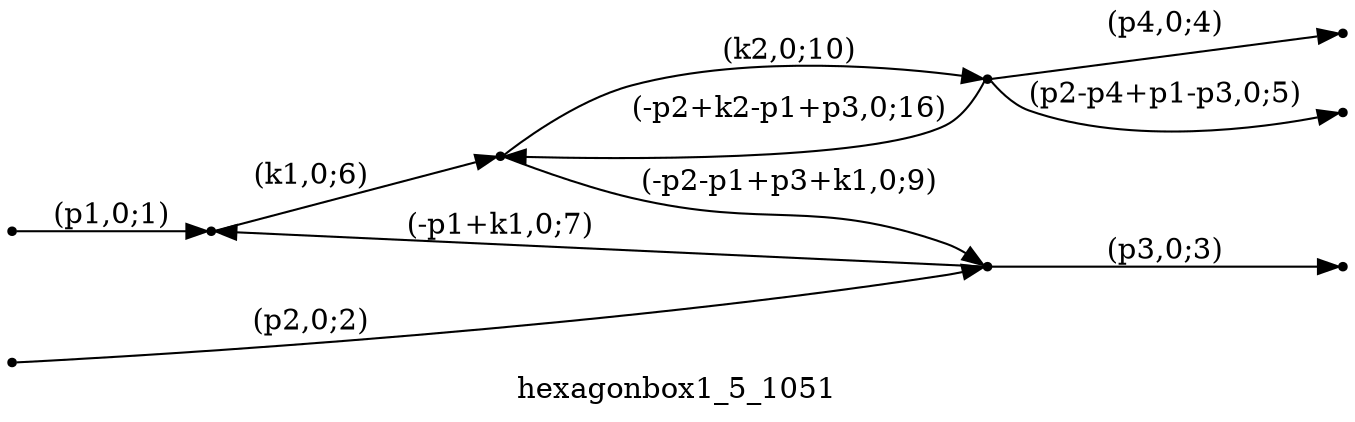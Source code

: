 digraph hexagonbox1_5_1051 {
  label="hexagonbox1_5_1051";
  rankdir="LR";
  subgraph edges {
    -1 -> 2 [label="(p1,0;1)"];
    -2 -> 3 [label="(p2,0;2)"];
    3 -> -3 [label="(p3,0;3)"];
    4 -> -4 [label="(p4,0;4)"];
    4 -> -5 [label="(p2-p4+p1-p3,0;5)"];
    2 -> 1 [label="(k1,0;6)"];
    3 -> 2 [label="(-p1+k1,0;7)"];
    1 -> 3 [label="(-p2-p1+p3+k1,0;9)"];
    1 -> 4 [label="(k2,0;10)"];
    4 -> 1 [label="(-p2+k2-p1+p3,0;16)"];
  }
  subgraph incoming { rank="source"; -1; -2; }
  subgraph outgoing { rank="sink"; -3; -4; -5; }
-5 [shape=point];
-4 [shape=point];
-3 [shape=point];
-2 [shape=point];
-1 [shape=point];
1 [shape=point];
2 [shape=point];
3 [shape=point];
4 [shape=point];
}

